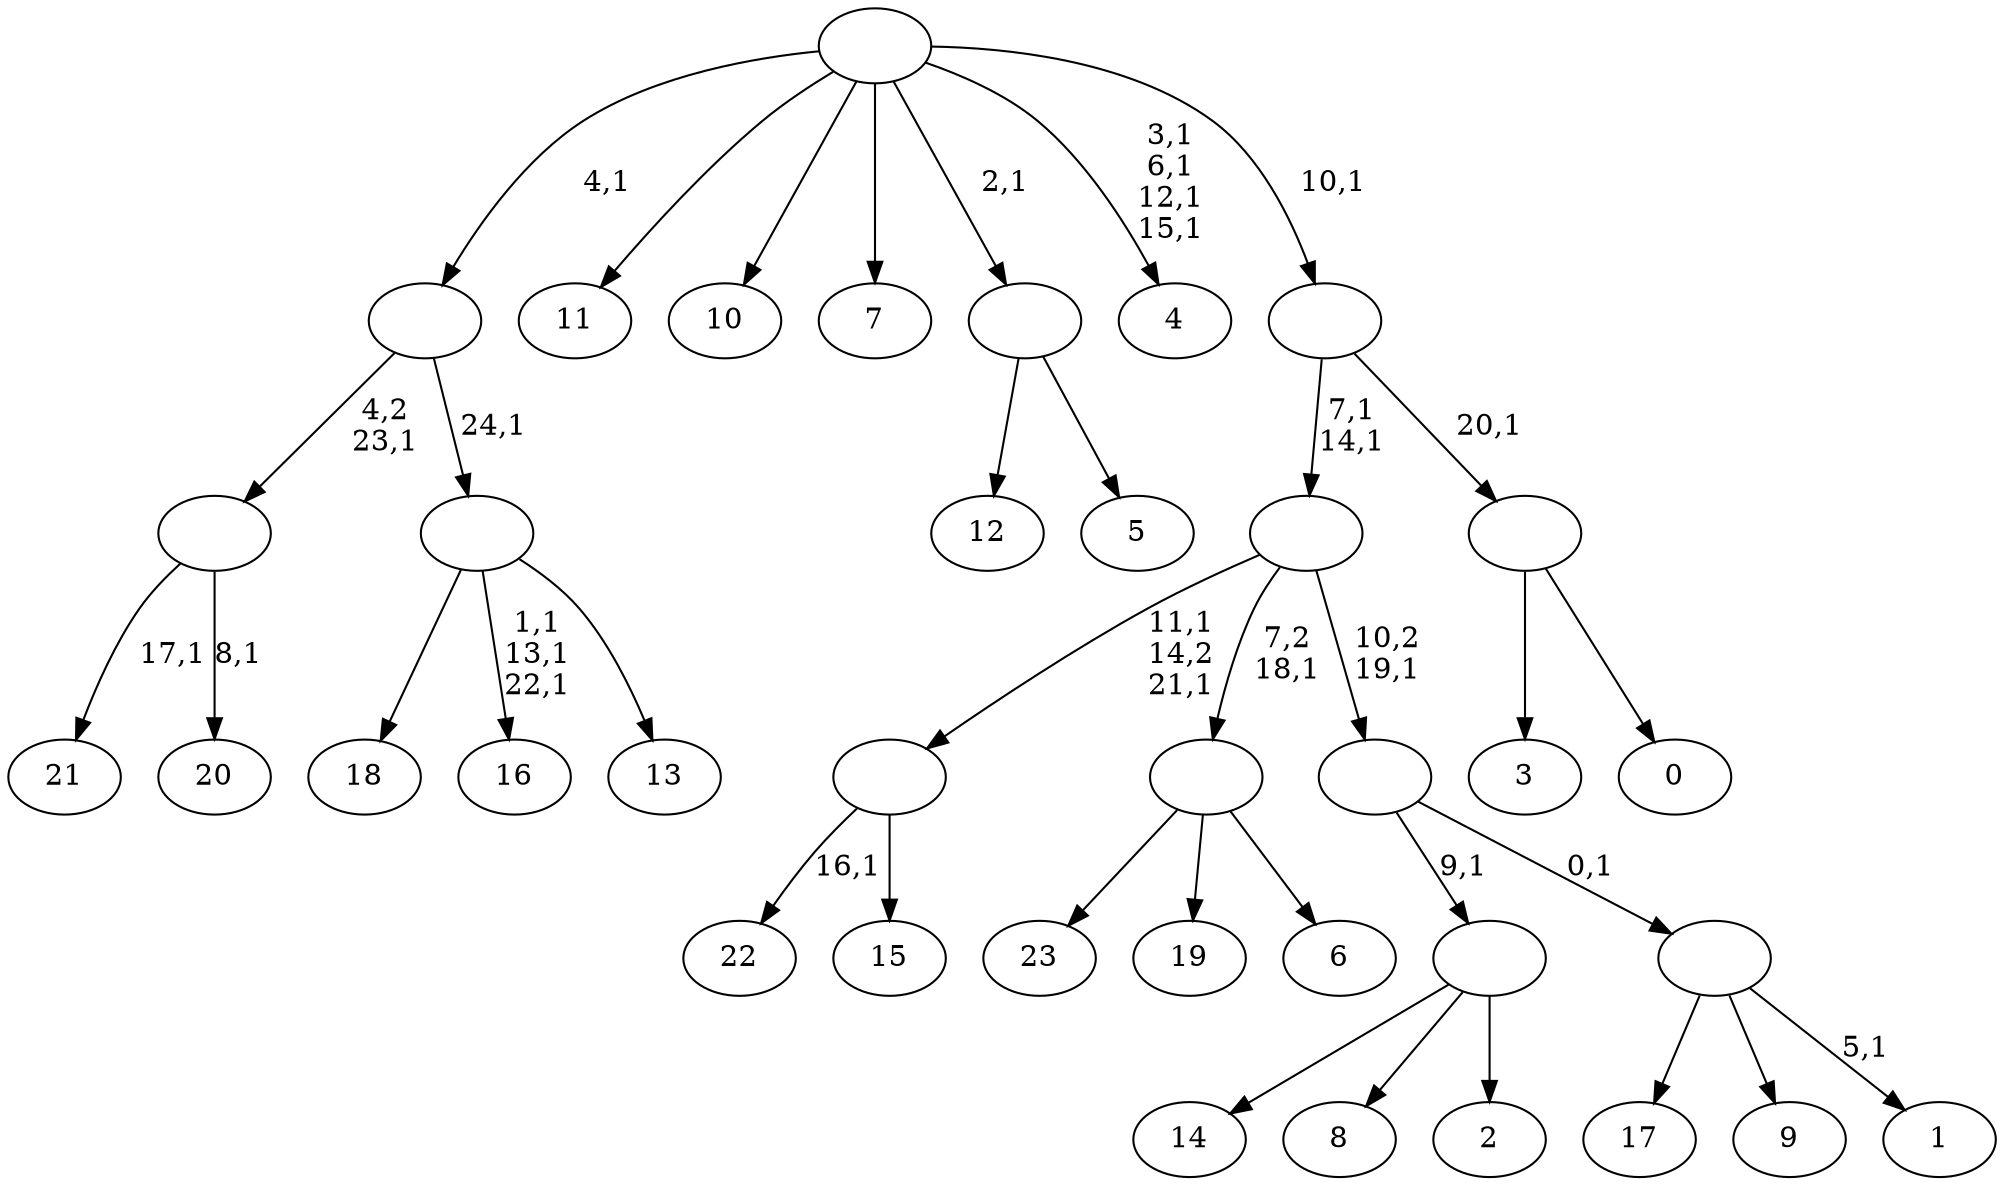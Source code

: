 digraph T {
	49 [label="23"]
	48 [label="22"]
	46 [label="21"]
	44 [label="20"]
	42 [label=""]
	41 [label="19"]
	40 [label="18"]
	39 [label="17"]
	38 [label="16"]
	34 [label="15"]
	33 [label=""]
	31 [label="14"]
	30 [label="13"]
	29 [label=""]
	28 [label=""]
	27 [label="12"]
	26 [label="11"]
	25 [label="10"]
	24 [label="9"]
	23 [label="8"]
	22 [label="7"]
	21 [label="6"]
	20 [label=""]
	19 [label="5"]
	18 [label=""]
	17 [label="4"]
	12 [label="3"]
	11 [label="2"]
	10 [label=""]
	9 [label="1"]
	7 [label=""]
	6 [label=""]
	5 [label=""]
	3 [label="0"]
	2 [label=""]
	1 [label=""]
	0 [label=""]
	42 -> 44 [label="8,1"]
	42 -> 46 [label="17,1"]
	33 -> 48 [label="16,1"]
	33 -> 34 [label=""]
	29 -> 38 [label="1,1\n13,1\n22,1"]
	29 -> 40 [label=""]
	29 -> 30 [label=""]
	28 -> 42 [label="4,2\n23,1"]
	28 -> 29 [label="24,1"]
	20 -> 49 [label=""]
	20 -> 41 [label=""]
	20 -> 21 [label=""]
	18 -> 27 [label=""]
	18 -> 19 [label=""]
	10 -> 31 [label=""]
	10 -> 23 [label=""]
	10 -> 11 [label=""]
	7 -> 9 [label="5,1"]
	7 -> 39 [label=""]
	7 -> 24 [label=""]
	6 -> 10 [label="9,1"]
	6 -> 7 [label="0,1"]
	5 -> 33 [label="11,1\n14,2\n21,1"]
	5 -> 20 [label="7,2\n18,1"]
	5 -> 6 [label="10,2\n19,1"]
	2 -> 12 [label=""]
	2 -> 3 [label=""]
	1 -> 5 [label="7,1\n14,1"]
	1 -> 2 [label="20,1"]
	0 -> 17 [label="3,1\n6,1\n12,1\n15,1"]
	0 -> 28 [label="4,1"]
	0 -> 26 [label=""]
	0 -> 25 [label=""]
	0 -> 22 [label=""]
	0 -> 18 [label="2,1"]
	0 -> 1 [label="10,1"]
}
